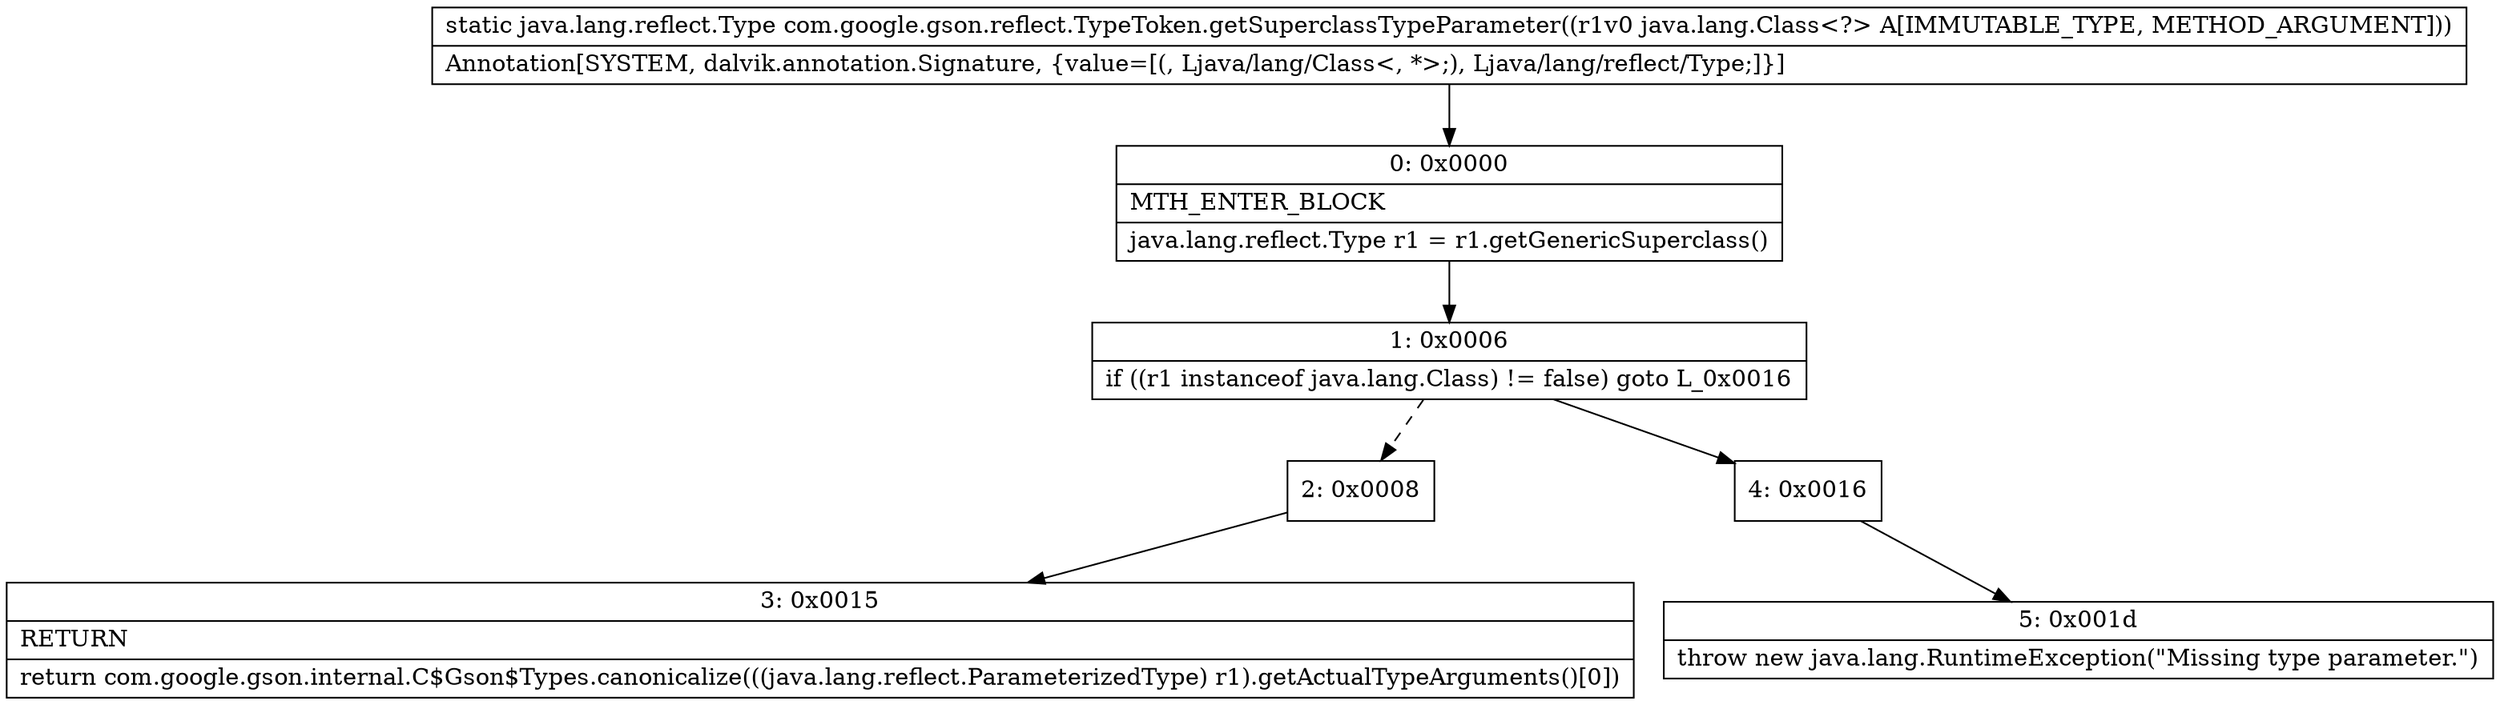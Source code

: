 digraph "CFG forcom.google.gson.reflect.TypeToken.getSuperclassTypeParameter(Ljava\/lang\/Class;)Ljava\/lang\/reflect\/Type;" {
Node_0 [shape=record,label="{0\:\ 0x0000|MTH_ENTER_BLOCK\l|java.lang.reflect.Type r1 = r1.getGenericSuperclass()\l}"];
Node_1 [shape=record,label="{1\:\ 0x0006|if ((r1 instanceof java.lang.Class) != false) goto L_0x0016\l}"];
Node_2 [shape=record,label="{2\:\ 0x0008}"];
Node_3 [shape=record,label="{3\:\ 0x0015|RETURN\l|return com.google.gson.internal.C$Gson$Types.canonicalize(((java.lang.reflect.ParameterizedType) r1).getActualTypeArguments()[0])\l}"];
Node_4 [shape=record,label="{4\:\ 0x0016}"];
Node_5 [shape=record,label="{5\:\ 0x001d|throw new java.lang.RuntimeException(\"Missing type parameter.\")\l}"];
MethodNode[shape=record,label="{static java.lang.reflect.Type com.google.gson.reflect.TypeToken.getSuperclassTypeParameter((r1v0 java.lang.Class\<?\> A[IMMUTABLE_TYPE, METHOD_ARGUMENT]))  | Annotation[SYSTEM, dalvik.annotation.Signature, \{value=[(, Ljava\/lang\/Class\<, *\>;), Ljava\/lang\/reflect\/Type;]\}]\l}"];
MethodNode -> Node_0;
Node_0 -> Node_1;
Node_1 -> Node_2[style=dashed];
Node_1 -> Node_4;
Node_2 -> Node_3;
Node_4 -> Node_5;
}

